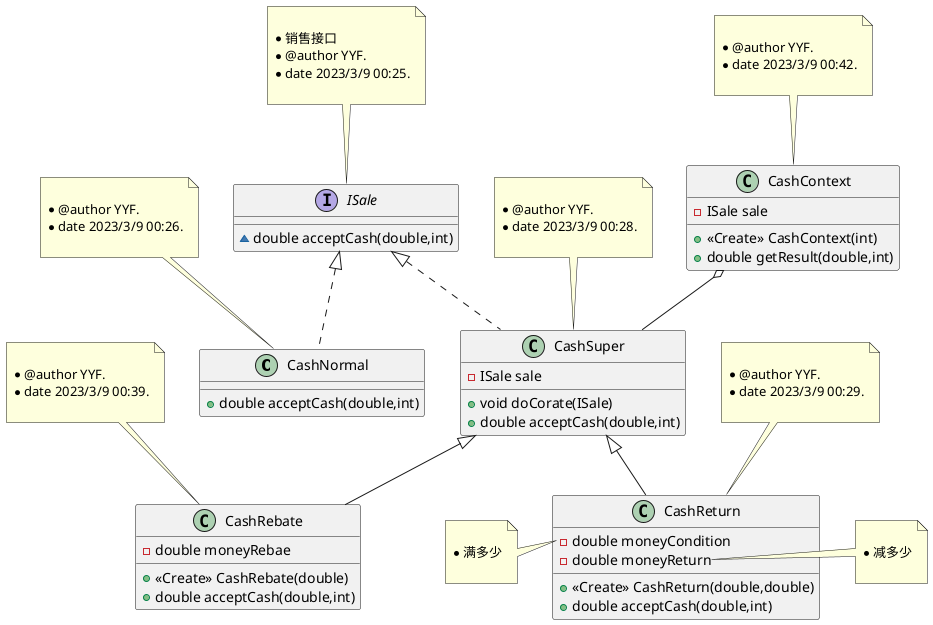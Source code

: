 @startuml

class CashNormal {
+ double acceptCash(double,int)
}
note top of CashNormal

 * @author YYF.
 * date 2023/3/9 00:26.
 
end note

interface ISale {
~ double acceptCash(double,int)
}
note top of ISale

 * 销售接口
 * @author YYF.
 * date 2023/3/9 00:25.
 
end note

class CashSuper {
- ISale sale
+ void doCorate(ISale)
+ double acceptCash(double,int)
}
note top of CashSuper

 * @author YYF.
 * date 2023/3/9 00:28.
 
end note

class CashContext {
- ISale sale
+ <<Create>> CashContext(int)
+ double getResult(double,int)
}
note top of CashContext

 * @author YYF.
 * date 2023/3/9 00:42.
 
end note

class CashReturn {
- double moneyCondition
- double moneyReturn
+ <<Create>> CashReturn(double,double)
+ double acceptCash(double,int)
}
note top of CashReturn

 * @author YYF.
 * date 2023/3/9 00:29.
 
end note
note left of CashReturn::moneyCondition

     * 满多少
     
end note
note right of CashReturn::moneyReturn

     * 减多少
     
end note

class CashRebate {
- double moneyRebae
+ <<Create>> CashRebate(double)
+ double acceptCash(double,int)
}
note top of CashRebate

 * @author YYF.
 * date 2023/3/9 00:39.
 
end note



ISale <|.. CashNormal
ISale <|.. CashSuper
CashSuper <|-- CashReturn
CashSuper <|-- CashRebate
CashContext o-- CashSuper
@enduml